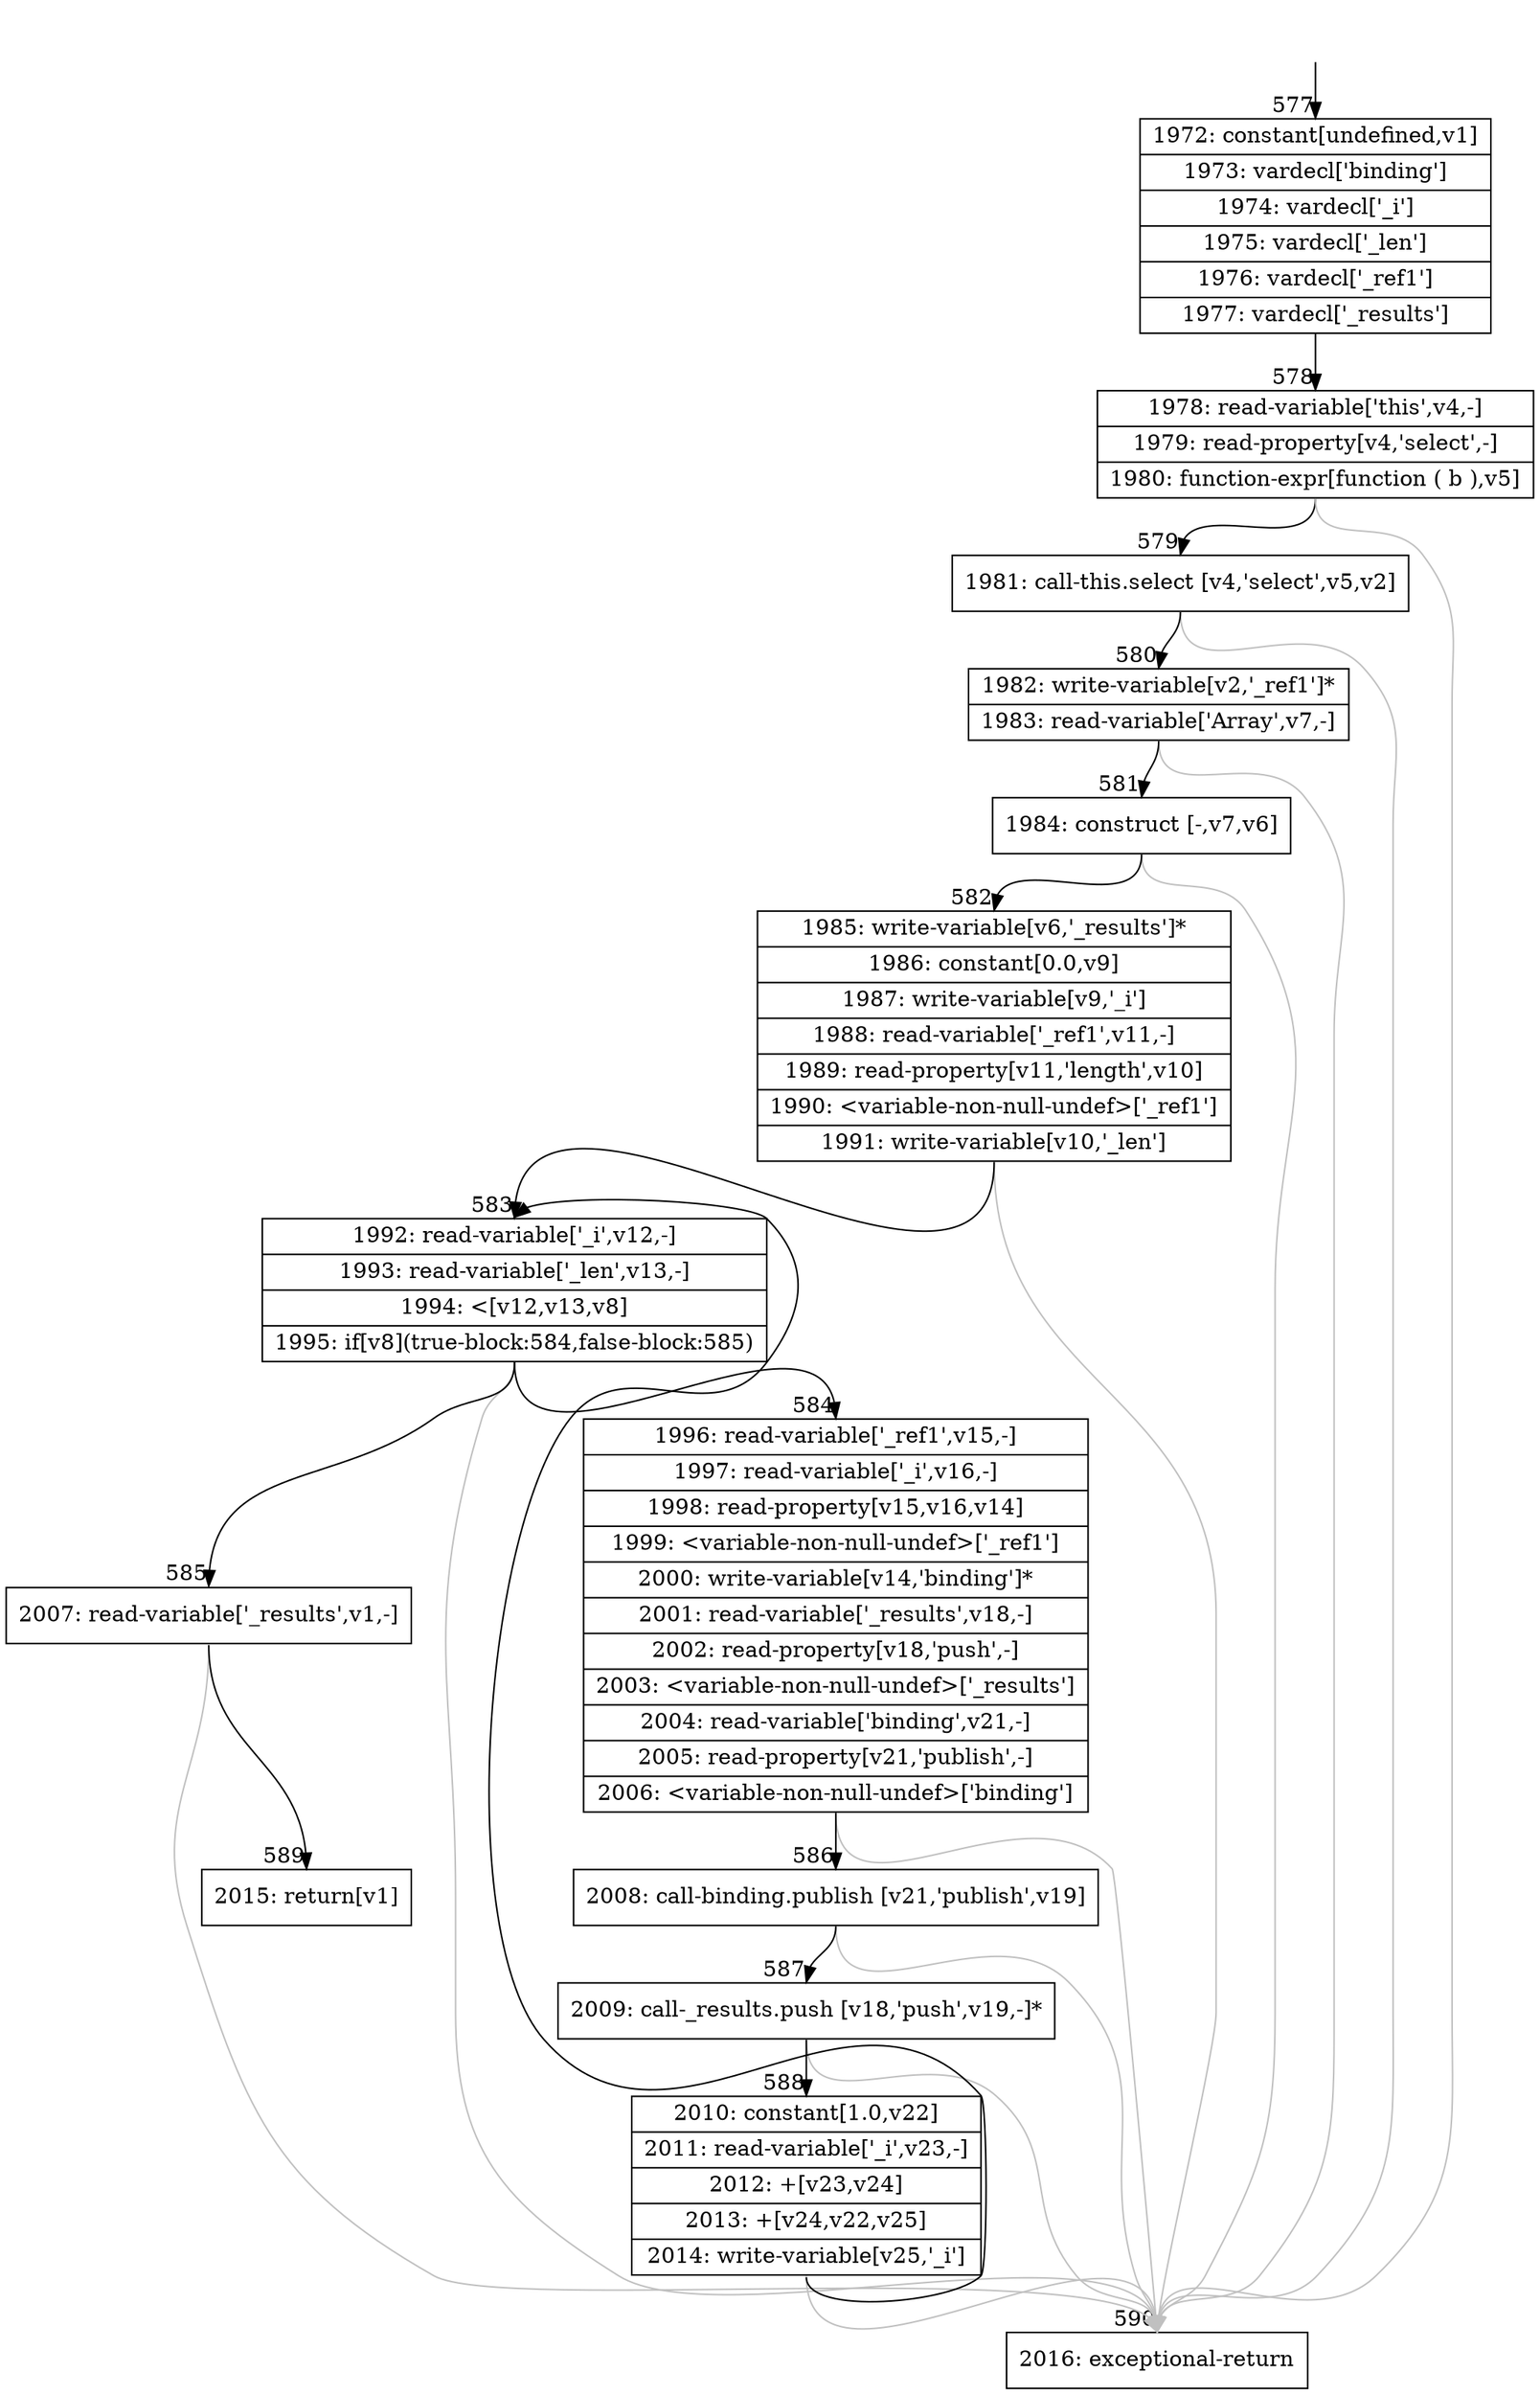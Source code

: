digraph {
rankdir="TD"
BB_entry44[shape=none,label=""];
BB_entry44 -> BB577 [tailport=s, headport=n, headlabel="    577"]
BB577 [shape=record label="{1972: constant[undefined,v1]|1973: vardecl['binding']|1974: vardecl['_i']|1975: vardecl['_len']|1976: vardecl['_ref1']|1977: vardecl['_results']}" ] 
BB577 -> BB578 [tailport=s, headport=n, headlabel="      578"]
BB578 [shape=record label="{1978: read-variable['this',v4,-]|1979: read-property[v4,'select',-]|1980: function-expr[function ( b ),v5]}" ] 
BB578 -> BB579 [tailport=s, headport=n, headlabel="      579"]
BB578 -> BB590 [tailport=s, headport=n, color=gray, headlabel="      590"]
BB579 [shape=record label="{1981: call-this.select [v4,'select',v5,v2]}" ] 
BB579 -> BB580 [tailport=s, headport=n, headlabel="      580"]
BB579 -> BB590 [tailport=s, headport=n, color=gray]
BB580 [shape=record label="{1982: write-variable[v2,'_ref1']*|1983: read-variable['Array',v7,-]}" ] 
BB580 -> BB581 [tailport=s, headport=n, headlabel="      581"]
BB580 -> BB590 [tailport=s, headport=n, color=gray]
BB581 [shape=record label="{1984: construct [-,v7,v6]}" ] 
BB581 -> BB582 [tailport=s, headport=n, headlabel="      582"]
BB581 -> BB590 [tailport=s, headport=n, color=gray]
BB582 [shape=record label="{1985: write-variable[v6,'_results']*|1986: constant[0.0,v9]|1987: write-variable[v9,'_i']|1988: read-variable['_ref1',v11,-]|1989: read-property[v11,'length',v10]|1990: \<variable-non-null-undef\>['_ref1']|1991: write-variable[v10,'_len']}" ] 
BB582 -> BB583 [tailport=s, headport=n, headlabel="      583"]
BB582 -> BB590 [tailport=s, headport=n, color=gray]
BB583 [shape=record label="{1992: read-variable['_i',v12,-]|1993: read-variable['_len',v13,-]|1994: \<[v12,v13,v8]|1995: if[v8](true-block:584,false-block:585)}" ] 
BB583 -> BB584 [tailport=s, headport=n, headlabel="      584"]
BB583 -> BB585 [tailport=s, headport=n, headlabel="      585"]
BB583 -> BB590 [tailport=s, headport=n, color=gray]
BB584 [shape=record label="{1996: read-variable['_ref1',v15,-]|1997: read-variable['_i',v16,-]|1998: read-property[v15,v16,v14]|1999: \<variable-non-null-undef\>['_ref1']|2000: write-variable[v14,'binding']*|2001: read-variable['_results',v18,-]|2002: read-property[v18,'push',-]|2003: \<variable-non-null-undef\>['_results']|2004: read-variable['binding',v21,-]|2005: read-property[v21,'publish',-]|2006: \<variable-non-null-undef\>['binding']}" ] 
BB584 -> BB586 [tailport=s, headport=n, headlabel="      586"]
BB584 -> BB590 [tailport=s, headport=n, color=gray]
BB585 [shape=record label="{2007: read-variable['_results',v1,-]}" ] 
BB585 -> BB589 [tailport=s, headport=n, headlabel="      589"]
BB585 -> BB590 [tailport=s, headport=n, color=gray]
BB586 [shape=record label="{2008: call-binding.publish [v21,'publish',v19]}" ] 
BB586 -> BB587 [tailport=s, headport=n, headlabel="      587"]
BB586 -> BB590 [tailport=s, headport=n, color=gray]
BB587 [shape=record label="{2009: call-_results.push [v18,'push',v19,-]*}" ] 
BB587 -> BB588 [tailport=s, headport=n, headlabel="      588"]
BB587 -> BB590 [tailport=s, headport=n, color=gray]
BB588 [shape=record label="{2010: constant[1.0,v22]|2011: read-variable['_i',v23,-]|2012: +[v23,v24]|2013: +[v24,v22,v25]|2014: write-variable[v25,'_i']}" ] 
BB588 -> BB583 [tailport=s, headport=n]
BB588 -> BB590 [tailport=s, headport=n, color=gray]
BB589 [shape=record label="{2015: return[v1]}" ] 
BB590 [shape=record label="{2016: exceptional-return}" ] 
//#$~ 501
}

